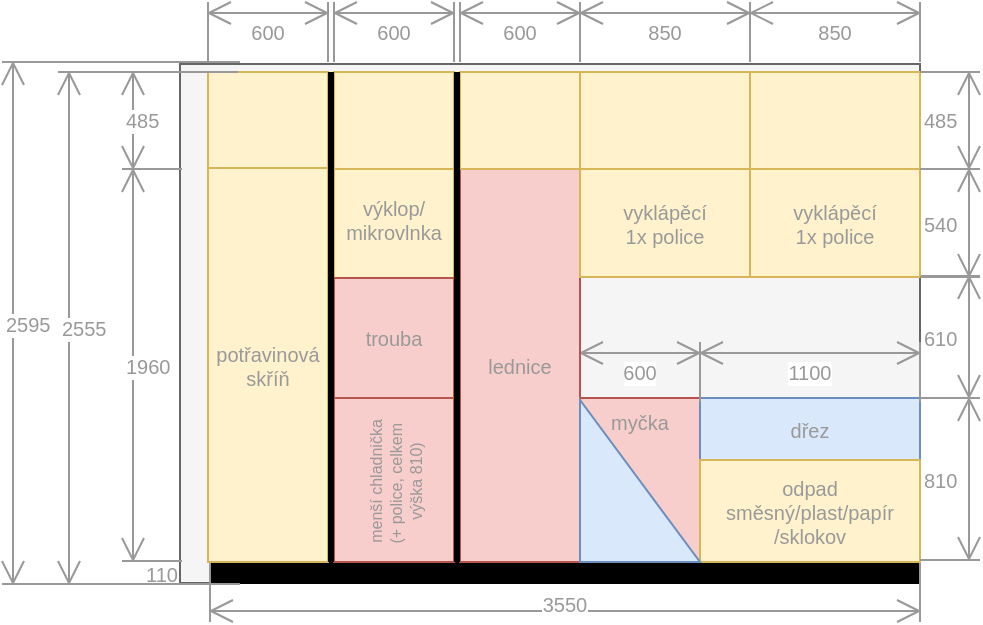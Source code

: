 <mxfile version="20.3.0" type="device"><diagram id="vtQquzI4iVmjjQQ1tL-T" name="Page-1"><mxGraphModel dx="670" dy="1301" grid="1" gridSize="10" guides="1" tooltips="1" connect="1" arrows="1" fold="1" page="1" pageScale="1" pageWidth="1600" pageHeight="900" math="0" shadow="0"><root><mxCell id="0"/><mxCell id="1" parent="0"/><mxCell id="JGeVmwIUPlc4NPS3tALR-1" value="" style="rounded=0;whiteSpace=wrap;html=1;strokeColor=#666666;fillColor=#f5f5f5;fontColor=#999999;fontSize=10;" parent="1" vertex="1"><mxGeometry x="320" y="-19" width="370" height="259.5" as="geometry"/></mxCell><mxCell id="JGeVmwIUPlc4NPS3tALR-2" value="" style="rounded=0;whiteSpace=wrap;html=1;fillColor=#fff2cc;strokeColor=#d6b656;fontSize=10;fontColor=#999999;" parent="1" vertex="1"><mxGeometry x="397" y="33.5" width="60" height="56.5" as="geometry"/></mxCell><mxCell id="JGeVmwIUPlc4NPS3tALR-3" value="" style="rounded=0;whiteSpace=wrap;html=1;fillColor=#000000;fontColor=#999999;strokeColor=none;fontSize=10;flipV=1;" parent="1" vertex="1"><mxGeometry x="335" y="230" width="355" height="11" as="geometry"/></mxCell><mxCell id="JGeVmwIUPlc4NPS3tALR-4" value="" style="rounded=0;whiteSpace=wrap;html=1;fillColor=#f8cecc;strokeColor=#b85450;fontSize=10;" parent="1" vertex="1"><mxGeometry x="397" y="140" width="60" height="90" as="geometry"/></mxCell><mxCell id="JGeVmwIUPlc4NPS3tALR-5" value="110" style="shape=dimension;direction=south;whiteSpace=wrap;html=1;align=right;points=[];verticalAlign=middle;labelBackgroundColor=#ffffff;strokeColor=none;fontSize=10;fontColor=#999999;" parent="1" vertex="1"><mxGeometry x="281" y="230" width="40" height="11" as="geometry"/></mxCell><mxCell id="JGeVmwIUPlc4NPS3tALR-6" value="myčka" style="rounded=0;whiteSpace=wrap;html=1;fillColor=#f8cecc;strokeColor=#b85450;fontColor=#999999;fontSize=10;verticalAlign=top;" parent="1" vertex="1"><mxGeometry x="520" y="148" width="60" height="81" as="geometry"/></mxCell><mxCell id="JGeVmwIUPlc4NPS3tALR-7" value="3550" style="shape=dimension;direction=east;whiteSpace=wrap;html=1;align=center;points=[];verticalAlign=bottom;spacingTop=-8;labelBackgroundColor=#ffffff;strokeColor=#999999;fontSize=10;fontColor=#999999;" parent="1" vertex="1"><mxGeometry x="335" y="225" width="355" height="35" as="geometry"/></mxCell><mxCell id="JGeVmwIUPlc4NPS3tALR-8" value="600" style="shape=dimension;direction=west;whiteSpace=wrap;html=1;align=center;points=[];verticalAlign=middle;labelBackgroundColor=#ffffff;strokeColor=#999999;fontSize=10;fontColor=#999999;" parent="1" vertex="1"><mxGeometry x="397" y="-50" width="60" height="30" as="geometry"/></mxCell><mxCell id="JGeVmwIUPlc4NPS3tALR-9" value="dřez" style="rounded=0;whiteSpace=wrap;html=1;fillColor=#dae8fc;strokeColor=#6c8ebf;fontSize=10;fontColor=#999999;" parent="1" vertex="1"><mxGeometry x="580" y="148" width="110" height="31" as="geometry"/></mxCell><mxCell id="JGeVmwIUPlc4NPS3tALR-10" value="610" style="shape=dimension;direction=south;whiteSpace=wrap;html=1;align=left;points=[];verticalAlign=middle;labelBackgroundColor=#ffffff;strokeColor=#999999;flipV=1;flipH=1;fontSize=10;fontColor=#999999;" parent="1" vertex="1"><mxGeometry x="690" y="87" width="30" height="61" as="geometry"/></mxCell><mxCell id="JGeVmwIUPlc4NPS3tALR-11" value="2595" style="shape=dimension;direction=south;whiteSpace=wrap;html=1;align=left;points=[];verticalAlign=middle;labelBackgroundColor=#ffffff;strokeColor=#999999;fontSize=10;fontColor=#999999;" parent="1" vertex="1"><mxGeometry x="231" y="-20" width="119" height="261" as="geometry"/></mxCell><mxCell id="JGeVmwIUPlc4NPS3tALR-12" value="1960" style="shape=dimension;direction=south;whiteSpace=wrap;html=1;align=left;points=[];verticalAlign=middle;labelBackgroundColor=#ffffff;strokeColor=#999999;fontSize=10;fontColor=#999999;" parent="1" vertex="1"><mxGeometry x="291" y="33.5" width="30" height="196" as="geometry"/></mxCell><mxCell id="JGeVmwIUPlc4NPS3tALR-13" value="odpad&lt;br style=&quot;font-size: 10px;&quot;&gt;směsný/plast/papír&lt;div&gt;/sklo&lt;span style=&quot;background-color: initial;&quot;&gt;kov&lt;/span&gt;&lt;/div&gt;" style="rounded=0;whiteSpace=wrap;html=1;fillColor=#fff2cc;strokeColor=#d6b656;fontColor=#999999;fontSize=10;" parent="1" vertex="1"><mxGeometry x="580" y="179" width="110" height="51" as="geometry"/></mxCell><mxCell id="JGeVmwIUPlc4NPS3tALR-14" value="1100" style="shape=dimension;direction=west;whiteSpace=wrap;html=1;align=center;points=[];verticalAlign=middle;labelBackgroundColor=#ffffff;strokeColor=#999999;fontSize=10;fontColor=#999999;" parent="1" vertex="1"><mxGeometry x="580" y="120" width="110" height="30" as="geometry"/></mxCell><mxCell id="JGeVmwIUPlc4NPS3tALR-15" value="" style="rounded=0;whiteSpace=wrap;html=1;fillColor=#fff2cc;strokeColor=#d6b656;fontSize=10;fontColor=#999999;" parent="1" vertex="1"><mxGeometry x="334" y="-15" width="60" height="48.5" as="geometry"/></mxCell><mxCell id="JGeVmwIUPlc4NPS3tALR-16" value="600" style="shape=dimension;direction=west;whiteSpace=wrap;html=1;align=center;points=[];verticalAlign=middle;labelBackgroundColor=#ffffff;strokeColor=#999999;fontSize=10;fontColor=#999999;" parent="1" vertex="1"><mxGeometry x="520" y="120" width="60" height="30" as="geometry"/></mxCell><mxCell id="JGeVmwIUPlc4NPS3tALR-17" value="lednice" style="rounded=0;whiteSpace=wrap;html=1;fillColor=#f8cecc;strokeColor=#b85450;fontColor=#999999;fontSize=10;" parent="1" vertex="1"><mxGeometry x="460" y="33" width="60" height="197" as="geometry"/></mxCell><mxCell id="JGeVmwIUPlc4NPS3tALR-18" value="" style="verticalLabelPosition=bottom;verticalAlign=top;html=1;shape=mxgraph.basic.orthogonal_triangle;strokeColor=#6c8ebf;fillColor=#dae8fc;fontSize=10;fontColor=#999999;" parent="1" vertex="1"><mxGeometry x="520" y="149" width="60" height="81" as="geometry"/></mxCell><mxCell id="JGeVmwIUPlc4NPS3tALR-19" value="" style="rounded=0;whiteSpace=wrap;html=1;fillColor=#fff2cc;strokeColor=#d6b656;fontSize=10;fontColor=#999999;" parent="1" vertex="1"><mxGeometry x="397" y="-15" width="60" height="48.5" as="geometry"/></mxCell><mxCell id="JGeVmwIUPlc4NPS3tALR-20" value="600" style="shape=dimension;direction=west;whiteSpace=wrap;html=1;align=center;points=[];verticalAlign=middle;labelBackgroundColor=#ffffff;strokeColor=#999999;fontSize=10;fontColor=#999999;" parent="1" vertex="1"><mxGeometry x="460" y="-50" width="60" height="30" as="geometry"/></mxCell><mxCell id="JGeVmwIUPlc4NPS3tALR-21" value="" style="rounded=0;whiteSpace=wrap;html=1;fillColor=#fff2cc;strokeColor=#d6b656;fontSize=10;fontColor=#999999;" parent="1" vertex="1"><mxGeometry x="520" y="-15" width="85" height="48.5" as="geometry"/></mxCell><mxCell id="JGeVmwIUPlc4NPS3tALR-22" value="" style="rounded=0;whiteSpace=wrap;html=1;fillColor=#fff2cc;strokeColor=#d6b656;fontSize=10;fontColor=#999999;" parent="1" vertex="1"><mxGeometry x="605" y="-15" width="85" height="48.5" as="geometry"/></mxCell><mxCell id="JGeVmwIUPlc4NPS3tALR-23" value="850" style="shape=dimension;direction=west;whiteSpace=wrap;html=1;align=center;points=[];verticalAlign=middle;labelBackgroundColor=#ffffff;strokeColor=#999999;fontSize=10;fontColor=#999999;" parent="1" vertex="1"><mxGeometry x="520" y="-50" width="85" height="30" as="geometry"/></mxCell><mxCell id="JGeVmwIUPlc4NPS3tALR-24" value="850" style="shape=dimension;direction=west;whiteSpace=wrap;html=1;align=center;points=[];verticalAlign=middle;labelBackgroundColor=#ffffff;strokeColor=#999999;fontSize=10;fontColor=#999999;" parent="1" vertex="1"><mxGeometry x="605" y="-50" width="85" height="30" as="geometry"/></mxCell><mxCell id="JGeVmwIUPlc4NPS3tALR-25" value="potřavinová skříň" style="rounded=0;whiteSpace=wrap;html=1;fillColor=#fff2cc;strokeColor=#d6b656;fontSize=10;fontColor=#999999;" parent="1" vertex="1"><mxGeometry x="334" y="33" width="60" height="197" as="geometry"/></mxCell><mxCell id="JGeVmwIUPlc4NPS3tALR-26" value="2555" style="shape=dimension;direction=south;whiteSpace=wrap;html=1;align=left;points=[];verticalAlign=middle;labelBackgroundColor=#ffffff;strokeColor=#999999;fontSize=10;fontColor=#999999;" parent="1" vertex="1"><mxGeometry x="259" y="-15" width="90" height="256" as="geometry"/></mxCell><mxCell id="JGeVmwIUPlc4NPS3tALR-27" value="485" style="shape=dimension;direction=south;whiteSpace=wrap;html=1;align=left;points=[];verticalAlign=middle;labelBackgroundColor=#ffffff;strokeColor=#999999;flipV=1;flipH=1;fontSize=10;fontColor=#999999;" parent="1" vertex="1"><mxGeometry x="690" y="-15" width="30" height="48.5" as="geometry"/></mxCell><mxCell id="JGeVmwIUPlc4NPS3tALR-28" value="&lt;span style=&quot;font-size: 10px;&quot;&gt;vyklápěcí&lt;/span&gt;&lt;div&gt;&lt;span style=&quot;font-size: 10px;&quot;&gt;1x police&lt;/span&gt;&lt;/div&gt;" style="rounded=0;whiteSpace=wrap;html=1;fillColor=#fff2cc;strokeColor=#d6b656;fontSize=10;fontColor=#999999;" parent="1" vertex="1"><mxGeometry x="520" y="33.5" width="85" height="54" as="geometry"/></mxCell><mxCell id="JGeVmwIUPlc4NPS3tALR-29" value="vyklápěcí&lt;div&gt;1x police&lt;/div&gt;" style="rounded=0;whiteSpace=wrap;html=1;fillColor=#fff2cc;strokeColor=#d6b656;fontSize=10;fontColor=#999999;" parent="1" vertex="1"><mxGeometry x="605" y="33.5" width="85" height="54" as="geometry"/></mxCell><mxCell id="JGeVmwIUPlc4NPS3tALR-30" value="540" style="shape=dimension;direction=south;whiteSpace=wrap;html=1;align=left;points=[];verticalAlign=middle;labelBackgroundColor=#ffffff;strokeColor=#999999;flipV=1;flipH=1;fontSize=10;fontColor=#999999;" parent="1" vertex="1"><mxGeometry x="690" y="33.5" width="30" height="54" as="geometry"/></mxCell><mxCell id="JGeVmwIUPlc4NPS3tALR-31" value="485" style="shape=dimension;direction=south;whiteSpace=wrap;html=1;align=left;points=[];verticalAlign=middle;labelBackgroundColor=#ffffff;strokeColor=#999999;flipV=1;flipH=0;fontSize=10;fontColor=#999999;" parent="1" vertex="1"><mxGeometry x="291" y="-15" width="30" height="48.5" as="geometry"/></mxCell><mxCell id="JGeVmwIUPlc4NPS3tALR-32" value="810" style="shape=dimension;direction=south;whiteSpace=wrap;html=1;align=left;points=[];verticalAlign=middle;labelBackgroundColor=#ffffff;strokeColor=#999999;flipV=1;flipH=1;fontSize=10;fontColor=#999999;" parent="1" vertex="1"><mxGeometry x="690" y="148" width="30" height="81" as="geometry"/></mxCell><mxCell id="JGeVmwIUPlc4NPS3tALR-33" value="" style="rounded=0;whiteSpace=wrap;html=1;fillColor=#fff2cc;strokeColor=#d6b656;fontSize=10;fontColor=#999999;" parent="1" vertex="1"><mxGeometry x="460" y="-15" width="60" height="48.5" as="geometry"/></mxCell><mxCell id="JGeVmwIUPlc4NPS3tALR-34" value="trouba" style="rounded=0;whiteSpace=wrap;html=1;fillColor=#f8cecc;strokeColor=#b85450;fontColor=#999999;fontSize=10;" parent="1" vertex="1"><mxGeometry x="397" y="88" width="60" height="60" as="geometry"/></mxCell><mxCell id="JGeVmwIUPlc4NPS3tALR-35" value="výklop/&#10;mikrovlnka" style="text;overflow=hidden;rounded=0;align=center;fontSize=10;fontStyle=0;fontColor=#999999;textShadow=0;" parent="1" vertex="1"><mxGeometry x="387" y="41" width="80" height="40" as="geometry"/></mxCell><mxCell id="JGeVmwIUPlc4NPS3tALR-36" value="" style="rounded=0;whiteSpace=wrap;html=1;fillColor=#000000;strokeColor=none;fontSize=10;fontColor=#999999;" parent="1" vertex="1"><mxGeometry x="457" y="-15" width="3" height="245" as="geometry"/></mxCell><mxCell id="JGeVmwIUPlc4NPS3tALR-37" value="" style="rounded=0;whiteSpace=wrap;html=1;fillColor=#000000;strokeColor=none;fontSize=10;fontColor=#999999;" parent="1" vertex="1"><mxGeometry x="394" y="-15" width="3" height="245" as="geometry"/></mxCell><mxCell id="JGeVmwIUPlc4NPS3tALR-38" value="600" style="shape=dimension;direction=west;whiteSpace=wrap;html=1;align=center;points=[];verticalAlign=middle;labelBackgroundColor=#ffffff;strokeColor=#999999;fontSize=10;fontColor=#999999;" parent="1" vertex="1"><mxGeometry x="334" y="-50" width="60" height="30" as="geometry"/></mxCell><mxCell id="JGeVmwIUPlc4NPS3tALR-39" value="menší chladnička&#10;(+ police, celkem &#10;výška 810)" style="text;overflow=hidden;rounded=0;align=center;fontSize=8;fontStyle=0;fontColor=#999999;textShadow=0;rotation=-90;" parent="1" vertex="1"><mxGeometry x="387" y="169.5" width="80" height="40" as="geometry"/></mxCell></root></mxGraphModel></diagram></mxfile>